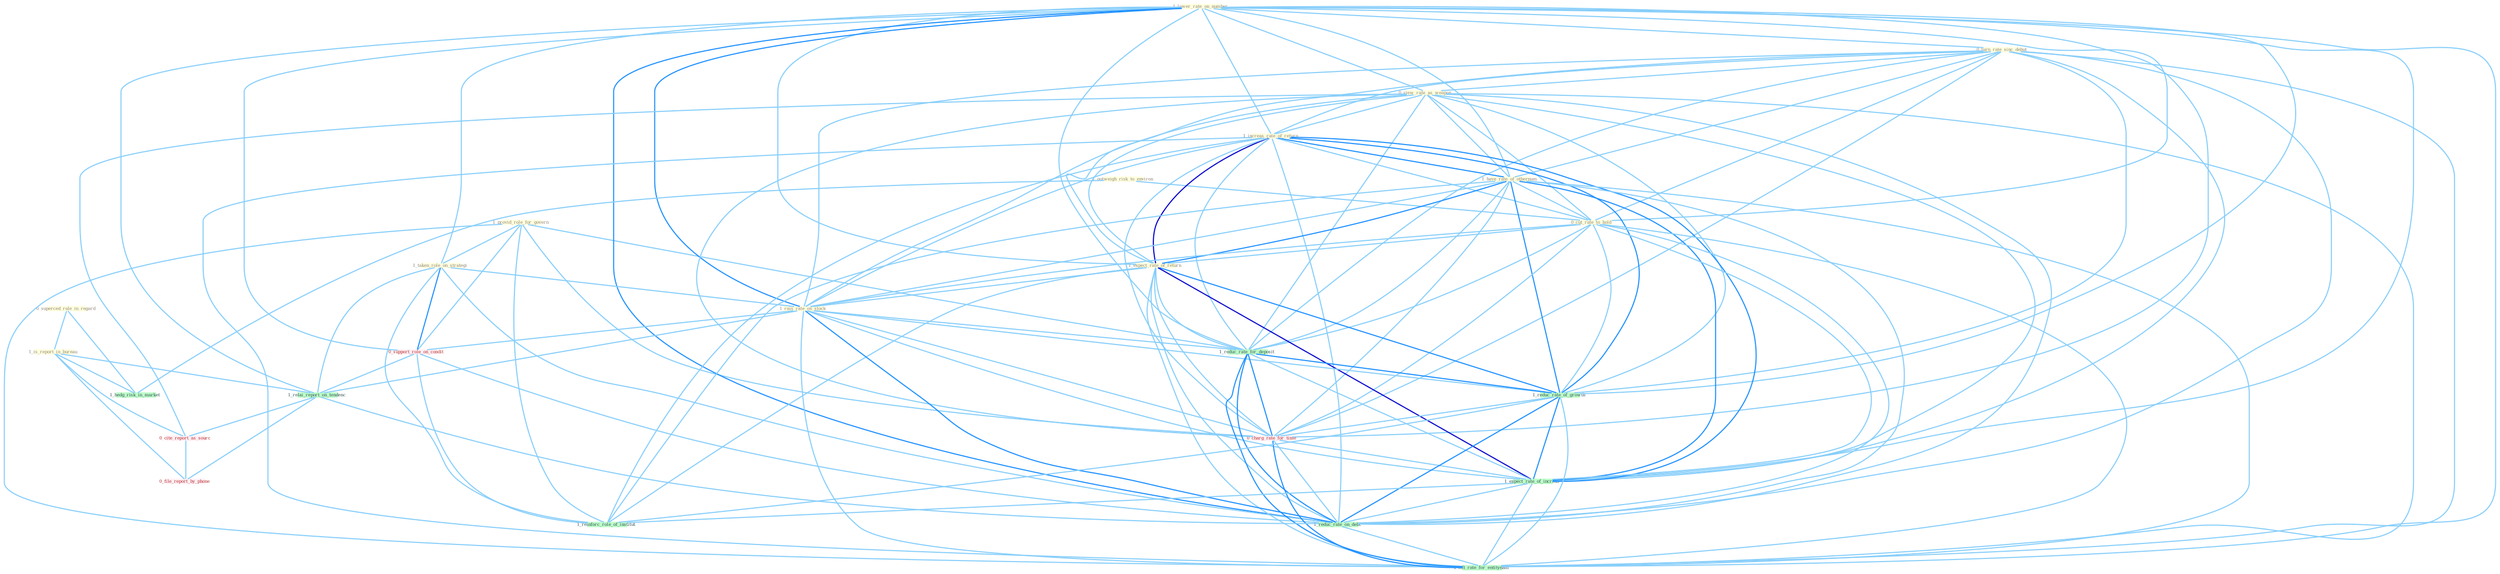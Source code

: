 Graph G{ 
    node
    [shape=polygon,style=filled,width=.5,height=.06,color="#BDFCC9",fixedsize=true,fontsize=4,
    fontcolor="#2f4f4f"];
    {node
    [color="#ffffe0", fontcolor="#8b7d6b"] "0_superced_rule_in_regard " "1_provid_role_for_govern " "1_lower_rate_on_number " "1_outweigh_risk_to_environ " "0_turn_rate_sinc_debut " "0_view_rate_as_weapon " "1_increas_rate_of_return " "1_have_rate_of_othernum " "0_cut_rate_to_hold " "1_expect_rate_of_return " "1_taken_role_on_strategi " "1_rais_rate_on_stock " "1_is_report_in_bureau "}
{node [color="#fff0f5", fontcolor="#b22222"] "0_support_role_on_condit " "0_cite_report_as_sourc " "0_file_report_by_phone " "0_charg_rate_for_time "}
edge [color="#B0E2FF"];

	"0_superced_rule_in_regard " -- "1_is_report_in_bureau " [w="1", color="#87cefa" ];
	"0_superced_rule_in_regard " -- "1_hedg_risk_in_market " [w="1", color="#87cefa" ];
	"1_provid_role_for_govern " -- "1_taken_role_on_strategi " [w="1", color="#87cefa" ];
	"1_provid_role_for_govern " -- "1_reduc_rate_for_deposit " [w="1", color="#87cefa" ];
	"1_provid_role_for_govern " -- "0_support_role_on_condit " [w="1", color="#87cefa" ];
	"1_provid_role_for_govern " -- "0_charg_rate_for_time " [w="1", color="#87cefa" ];
	"1_provid_role_for_govern " -- "1_reinforc_role_of_institut " [w="1", color="#87cefa" ];
	"1_provid_role_for_govern " -- "1_lift_rate_for_entitynam " [w="1", color="#87cefa" ];
	"1_lower_rate_on_number " -- "0_turn_rate_sinc_debut " [w="1", color="#87cefa" ];
	"1_lower_rate_on_number " -- "0_view_rate_as_weapon " [w="1", color="#87cefa" ];
	"1_lower_rate_on_number " -- "1_increas_rate_of_return " [w="1", color="#87cefa" ];
	"1_lower_rate_on_number " -- "1_have_rate_of_othernum " [w="1", color="#87cefa" ];
	"1_lower_rate_on_number " -- "0_cut_rate_to_hold " [w="1", color="#87cefa" ];
	"1_lower_rate_on_number " -- "1_expect_rate_of_return " [w="1", color="#87cefa" ];
	"1_lower_rate_on_number " -- "1_taken_role_on_strategi " [w="1", color="#87cefa" ];
	"1_lower_rate_on_number " -- "1_rais_rate_on_stock " [w="2", color="#1e90ff" , len=0.8];
	"1_lower_rate_on_number " -- "1_reduc_rate_for_deposit " [w="1", color="#87cefa" ];
	"1_lower_rate_on_number " -- "0_support_role_on_condit " [w="1", color="#87cefa" ];
	"1_lower_rate_on_number " -- "1_relai_report_on_tendenc " [w="1", color="#87cefa" ];
	"1_lower_rate_on_number " -- "1_reduc_rate_of_growth " [w="1", color="#87cefa" ];
	"1_lower_rate_on_number " -- "0_charg_rate_for_time " [w="1", color="#87cefa" ];
	"1_lower_rate_on_number " -- "1_expect_rate_of_increas " [w="1", color="#87cefa" ];
	"1_lower_rate_on_number " -- "1_reduc_rate_on_debt " [w="2", color="#1e90ff" , len=0.8];
	"1_lower_rate_on_number " -- "1_lift_rate_for_entitynam " [w="1", color="#87cefa" ];
	"1_outweigh_risk_to_environ " -- "0_cut_rate_to_hold " [w="1", color="#87cefa" ];
	"1_outweigh_risk_to_environ " -- "1_hedg_risk_in_market " [w="1", color="#87cefa" ];
	"0_turn_rate_sinc_debut " -- "0_view_rate_as_weapon " [w="1", color="#87cefa" ];
	"0_turn_rate_sinc_debut " -- "1_increas_rate_of_return " [w="1", color="#87cefa" ];
	"0_turn_rate_sinc_debut " -- "1_have_rate_of_othernum " [w="1", color="#87cefa" ];
	"0_turn_rate_sinc_debut " -- "0_cut_rate_to_hold " [w="1", color="#87cefa" ];
	"0_turn_rate_sinc_debut " -- "1_expect_rate_of_return " [w="1", color="#87cefa" ];
	"0_turn_rate_sinc_debut " -- "1_rais_rate_on_stock " [w="1", color="#87cefa" ];
	"0_turn_rate_sinc_debut " -- "1_reduc_rate_for_deposit " [w="1", color="#87cefa" ];
	"0_turn_rate_sinc_debut " -- "1_reduc_rate_of_growth " [w="1", color="#87cefa" ];
	"0_turn_rate_sinc_debut " -- "0_charg_rate_for_time " [w="1", color="#87cefa" ];
	"0_turn_rate_sinc_debut " -- "1_expect_rate_of_increas " [w="1", color="#87cefa" ];
	"0_turn_rate_sinc_debut " -- "1_reduc_rate_on_debt " [w="1", color="#87cefa" ];
	"0_turn_rate_sinc_debut " -- "1_lift_rate_for_entitynam " [w="1", color="#87cefa" ];
	"0_view_rate_as_weapon " -- "1_increas_rate_of_return " [w="1", color="#87cefa" ];
	"0_view_rate_as_weapon " -- "1_have_rate_of_othernum " [w="1", color="#87cefa" ];
	"0_view_rate_as_weapon " -- "0_cut_rate_to_hold " [w="1", color="#87cefa" ];
	"0_view_rate_as_weapon " -- "1_expect_rate_of_return " [w="1", color="#87cefa" ];
	"0_view_rate_as_weapon " -- "1_rais_rate_on_stock " [w="1", color="#87cefa" ];
	"0_view_rate_as_weapon " -- "1_reduc_rate_for_deposit " [w="1", color="#87cefa" ];
	"0_view_rate_as_weapon " -- "0_cite_report_as_sourc " [w="1", color="#87cefa" ];
	"0_view_rate_as_weapon " -- "1_reduc_rate_of_growth " [w="1", color="#87cefa" ];
	"0_view_rate_as_weapon " -- "0_charg_rate_for_time " [w="1", color="#87cefa" ];
	"0_view_rate_as_weapon " -- "1_expect_rate_of_increas " [w="1", color="#87cefa" ];
	"0_view_rate_as_weapon " -- "1_reduc_rate_on_debt " [w="1", color="#87cefa" ];
	"0_view_rate_as_weapon " -- "1_lift_rate_for_entitynam " [w="1", color="#87cefa" ];
	"1_increas_rate_of_return " -- "1_have_rate_of_othernum " [w="2", color="#1e90ff" , len=0.8];
	"1_increas_rate_of_return " -- "0_cut_rate_to_hold " [w="1", color="#87cefa" ];
	"1_increas_rate_of_return " -- "1_expect_rate_of_return " [w="3", color="#0000cd" , len=0.6];
	"1_increas_rate_of_return " -- "1_rais_rate_on_stock " [w="1", color="#87cefa" ];
	"1_increas_rate_of_return " -- "1_reduc_rate_for_deposit " [w="1", color="#87cefa" ];
	"1_increas_rate_of_return " -- "1_reduc_rate_of_growth " [w="2", color="#1e90ff" , len=0.8];
	"1_increas_rate_of_return " -- "0_charg_rate_for_time " [w="1", color="#87cefa" ];
	"1_increas_rate_of_return " -- "1_expect_rate_of_increas " [w="2", color="#1e90ff" , len=0.8];
	"1_increas_rate_of_return " -- "1_reduc_rate_on_debt " [w="1", color="#87cefa" ];
	"1_increas_rate_of_return " -- "1_reinforc_role_of_institut " [w="1", color="#87cefa" ];
	"1_increas_rate_of_return " -- "1_lift_rate_for_entitynam " [w="1", color="#87cefa" ];
	"1_have_rate_of_othernum " -- "0_cut_rate_to_hold " [w="1", color="#87cefa" ];
	"1_have_rate_of_othernum " -- "1_expect_rate_of_return " [w="2", color="#1e90ff" , len=0.8];
	"1_have_rate_of_othernum " -- "1_rais_rate_on_stock " [w="1", color="#87cefa" ];
	"1_have_rate_of_othernum " -- "1_reduc_rate_for_deposit " [w="1", color="#87cefa" ];
	"1_have_rate_of_othernum " -- "1_reduc_rate_of_growth " [w="2", color="#1e90ff" , len=0.8];
	"1_have_rate_of_othernum " -- "0_charg_rate_for_time " [w="1", color="#87cefa" ];
	"1_have_rate_of_othernum " -- "1_expect_rate_of_increas " [w="2", color="#1e90ff" , len=0.8];
	"1_have_rate_of_othernum " -- "1_reduc_rate_on_debt " [w="1", color="#87cefa" ];
	"1_have_rate_of_othernum " -- "1_reinforc_role_of_institut " [w="1", color="#87cefa" ];
	"1_have_rate_of_othernum " -- "1_lift_rate_for_entitynam " [w="1", color="#87cefa" ];
	"0_cut_rate_to_hold " -- "1_expect_rate_of_return " [w="1", color="#87cefa" ];
	"0_cut_rate_to_hold " -- "1_rais_rate_on_stock " [w="1", color="#87cefa" ];
	"0_cut_rate_to_hold " -- "1_reduc_rate_for_deposit " [w="1", color="#87cefa" ];
	"0_cut_rate_to_hold " -- "1_reduc_rate_of_growth " [w="1", color="#87cefa" ];
	"0_cut_rate_to_hold " -- "0_charg_rate_for_time " [w="1", color="#87cefa" ];
	"0_cut_rate_to_hold " -- "1_expect_rate_of_increas " [w="1", color="#87cefa" ];
	"0_cut_rate_to_hold " -- "1_reduc_rate_on_debt " [w="1", color="#87cefa" ];
	"0_cut_rate_to_hold " -- "1_lift_rate_for_entitynam " [w="1", color="#87cefa" ];
	"1_expect_rate_of_return " -- "1_rais_rate_on_stock " [w="1", color="#87cefa" ];
	"1_expect_rate_of_return " -- "1_reduc_rate_for_deposit " [w="1", color="#87cefa" ];
	"1_expect_rate_of_return " -- "1_reduc_rate_of_growth " [w="2", color="#1e90ff" , len=0.8];
	"1_expect_rate_of_return " -- "0_charg_rate_for_time " [w="1", color="#87cefa" ];
	"1_expect_rate_of_return " -- "1_expect_rate_of_increas " [w="3", color="#0000cd" , len=0.6];
	"1_expect_rate_of_return " -- "1_reduc_rate_on_debt " [w="1", color="#87cefa" ];
	"1_expect_rate_of_return " -- "1_reinforc_role_of_institut " [w="1", color="#87cefa" ];
	"1_expect_rate_of_return " -- "1_lift_rate_for_entitynam " [w="1", color="#87cefa" ];
	"1_taken_role_on_strategi " -- "1_rais_rate_on_stock " [w="1", color="#87cefa" ];
	"1_taken_role_on_strategi " -- "0_support_role_on_condit " [w="2", color="#1e90ff" , len=0.8];
	"1_taken_role_on_strategi " -- "1_relai_report_on_tendenc " [w="1", color="#87cefa" ];
	"1_taken_role_on_strategi " -- "1_reduc_rate_on_debt " [w="1", color="#87cefa" ];
	"1_taken_role_on_strategi " -- "1_reinforc_role_of_institut " [w="1", color="#87cefa" ];
	"1_rais_rate_on_stock " -- "1_reduc_rate_for_deposit " [w="1", color="#87cefa" ];
	"1_rais_rate_on_stock " -- "0_support_role_on_condit " [w="1", color="#87cefa" ];
	"1_rais_rate_on_stock " -- "1_relai_report_on_tendenc " [w="1", color="#87cefa" ];
	"1_rais_rate_on_stock " -- "1_reduc_rate_of_growth " [w="1", color="#87cefa" ];
	"1_rais_rate_on_stock " -- "0_charg_rate_for_time " [w="1", color="#87cefa" ];
	"1_rais_rate_on_stock " -- "1_expect_rate_of_increas " [w="1", color="#87cefa" ];
	"1_rais_rate_on_stock " -- "1_reduc_rate_on_debt " [w="2", color="#1e90ff" , len=0.8];
	"1_rais_rate_on_stock " -- "1_lift_rate_for_entitynam " [w="1", color="#87cefa" ];
	"1_is_report_in_bureau " -- "1_relai_report_on_tendenc " [w="1", color="#87cefa" ];
	"1_is_report_in_bureau " -- "0_cite_report_as_sourc " [w="1", color="#87cefa" ];
	"1_is_report_in_bureau " -- "0_file_report_by_phone " [w="1", color="#87cefa" ];
	"1_is_report_in_bureau " -- "1_hedg_risk_in_market " [w="1", color="#87cefa" ];
	"1_reduc_rate_for_deposit " -- "1_reduc_rate_of_growth " [w="2", color="#1e90ff" , len=0.8];
	"1_reduc_rate_for_deposit " -- "0_charg_rate_for_time " [w="2", color="#1e90ff" , len=0.8];
	"1_reduc_rate_for_deposit " -- "1_expect_rate_of_increas " [w="1", color="#87cefa" ];
	"1_reduc_rate_for_deposit " -- "1_reduc_rate_on_debt " [w="2", color="#1e90ff" , len=0.8];
	"1_reduc_rate_for_deposit " -- "1_lift_rate_for_entitynam " [w="2", color="#1e90ff" , len=0.8];
	"0_support_role_on_condit " -- "1_relai_report_on_tendenc " [w="1", color="#87cefa" ];
	"0_support_role_on_condit " -- "1_reduc_rate_on_debt " [w="1", color="#87cefa" ];
	"0_support_role_on_condit " -- "1_reinforc_role_of_institut " [w="1", color="#87cefa" ];
	"1_relai_report_on_tendenc " -- "0_cite_report_as_sourc " [w="1", color="#87cefa" ];
	"1_relai_report_on_tendenc " -- "0_file_report_by_phone " [w="1", color="#87cefa" ];
	"1_relai_report_on_tendenc " -- "1_reduc_rate_on_debt " [w="1", color="#87cefa" ];
	"0_cite_report_as_sourc " -- "0_file_report_by_phone " [w="1", color="#87cefa" ];
	"1_reduc_rate_of_growth " -- "0_charg_rate_for_time " [w="1", color="#87cefa" ];
	"1_reduc_rate_of_growth " -- "1_expect_rate_of_increas " [w="2", color="#1e90ff" , len=0.8];
	"1_reduc_rate_of_growth " -- "1_reduc_rate_on_debt " [w="2", color="#1e90ff" , len=0.8];
	"1_reduc_rate_of_growth " -- "1_reinforc_role_of_institut " [w="1", color="#87cefa" ];
	"1_reduc_rate_of_growth " -- "1_lift_rate_for_entitynam " [w="1", color="#87cefa" ];
	"0_charg_rate_for_time " -- "1_expect_rate_of_increas " [w="1", color="#87cefa" ];
	"0_charg_rate_for_time " -- "1_reduc_rate_on_debt " [w="1", color="#87cefa" ];
	"0_charg_rate_for_time " -- "1_lift_rate_for_entitynam " [w="2", color="#1e90ff" , len=0.8];
	"1_expect_rate_of_increas " -- "1_reduc_rate_on_debt " [w="1", color="#87cefa" ];
	"1_expect_rate_of_increas " -- "1_reinforc_role_of_institut " [w="1", color="#87cefa" ];
	"1_expect_rate_of_increas " -- "1_lift_rate_for_entitynam " [w="1", color="#87cefa" ];
	"1_reduc_rate_on_debt " -- "1_lift_rate_for_entitynam " [w="1", color="#87cefa" ];
}